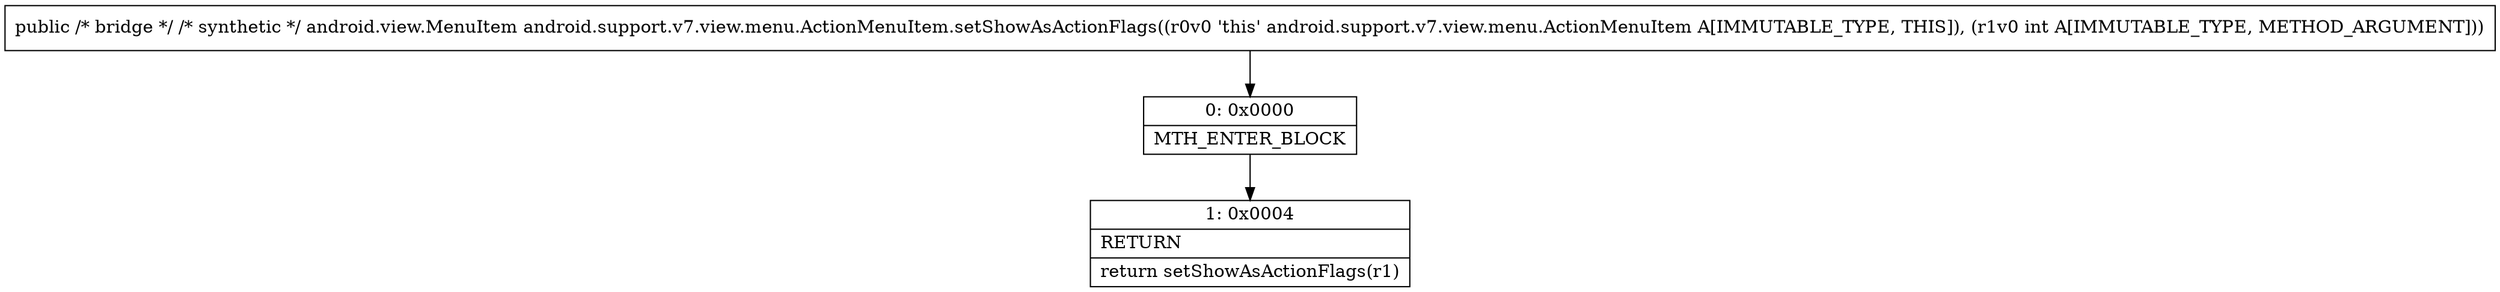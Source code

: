 digraph "CFG forandroid.support.v7.view.menu.ActionMenuItem.setShowAsActionFlags(I)Landroid\/view\/MenuItem;" {
Node_0 [shape=record,label="{0\:\ 0x0000|MTH_ENTER_BLOCK\l}"];
Node_1 [shape=record,label="{1\:\ 0x0004|RETURN\l|return setShowAsActionFlags(r1)\l}"];
MethodNode[shape=record,label="{public \/* bridge *\/ \/* synthetic *\/ android.view.MenuItem android.support.v7.view.menu.ActionMenuItem.setShowAsActionFlags((r0v0 'this' android.support.v7.view.menu.ActionMenuItem A[IMMUTABLE_TYPE, THIS]), (r1v0 int A[IMMUTABLE_TYPE, METHOD_ARGUMENT])) }"];
MethodNode -> Node_0;
Node_0 -> Node_1;
}

